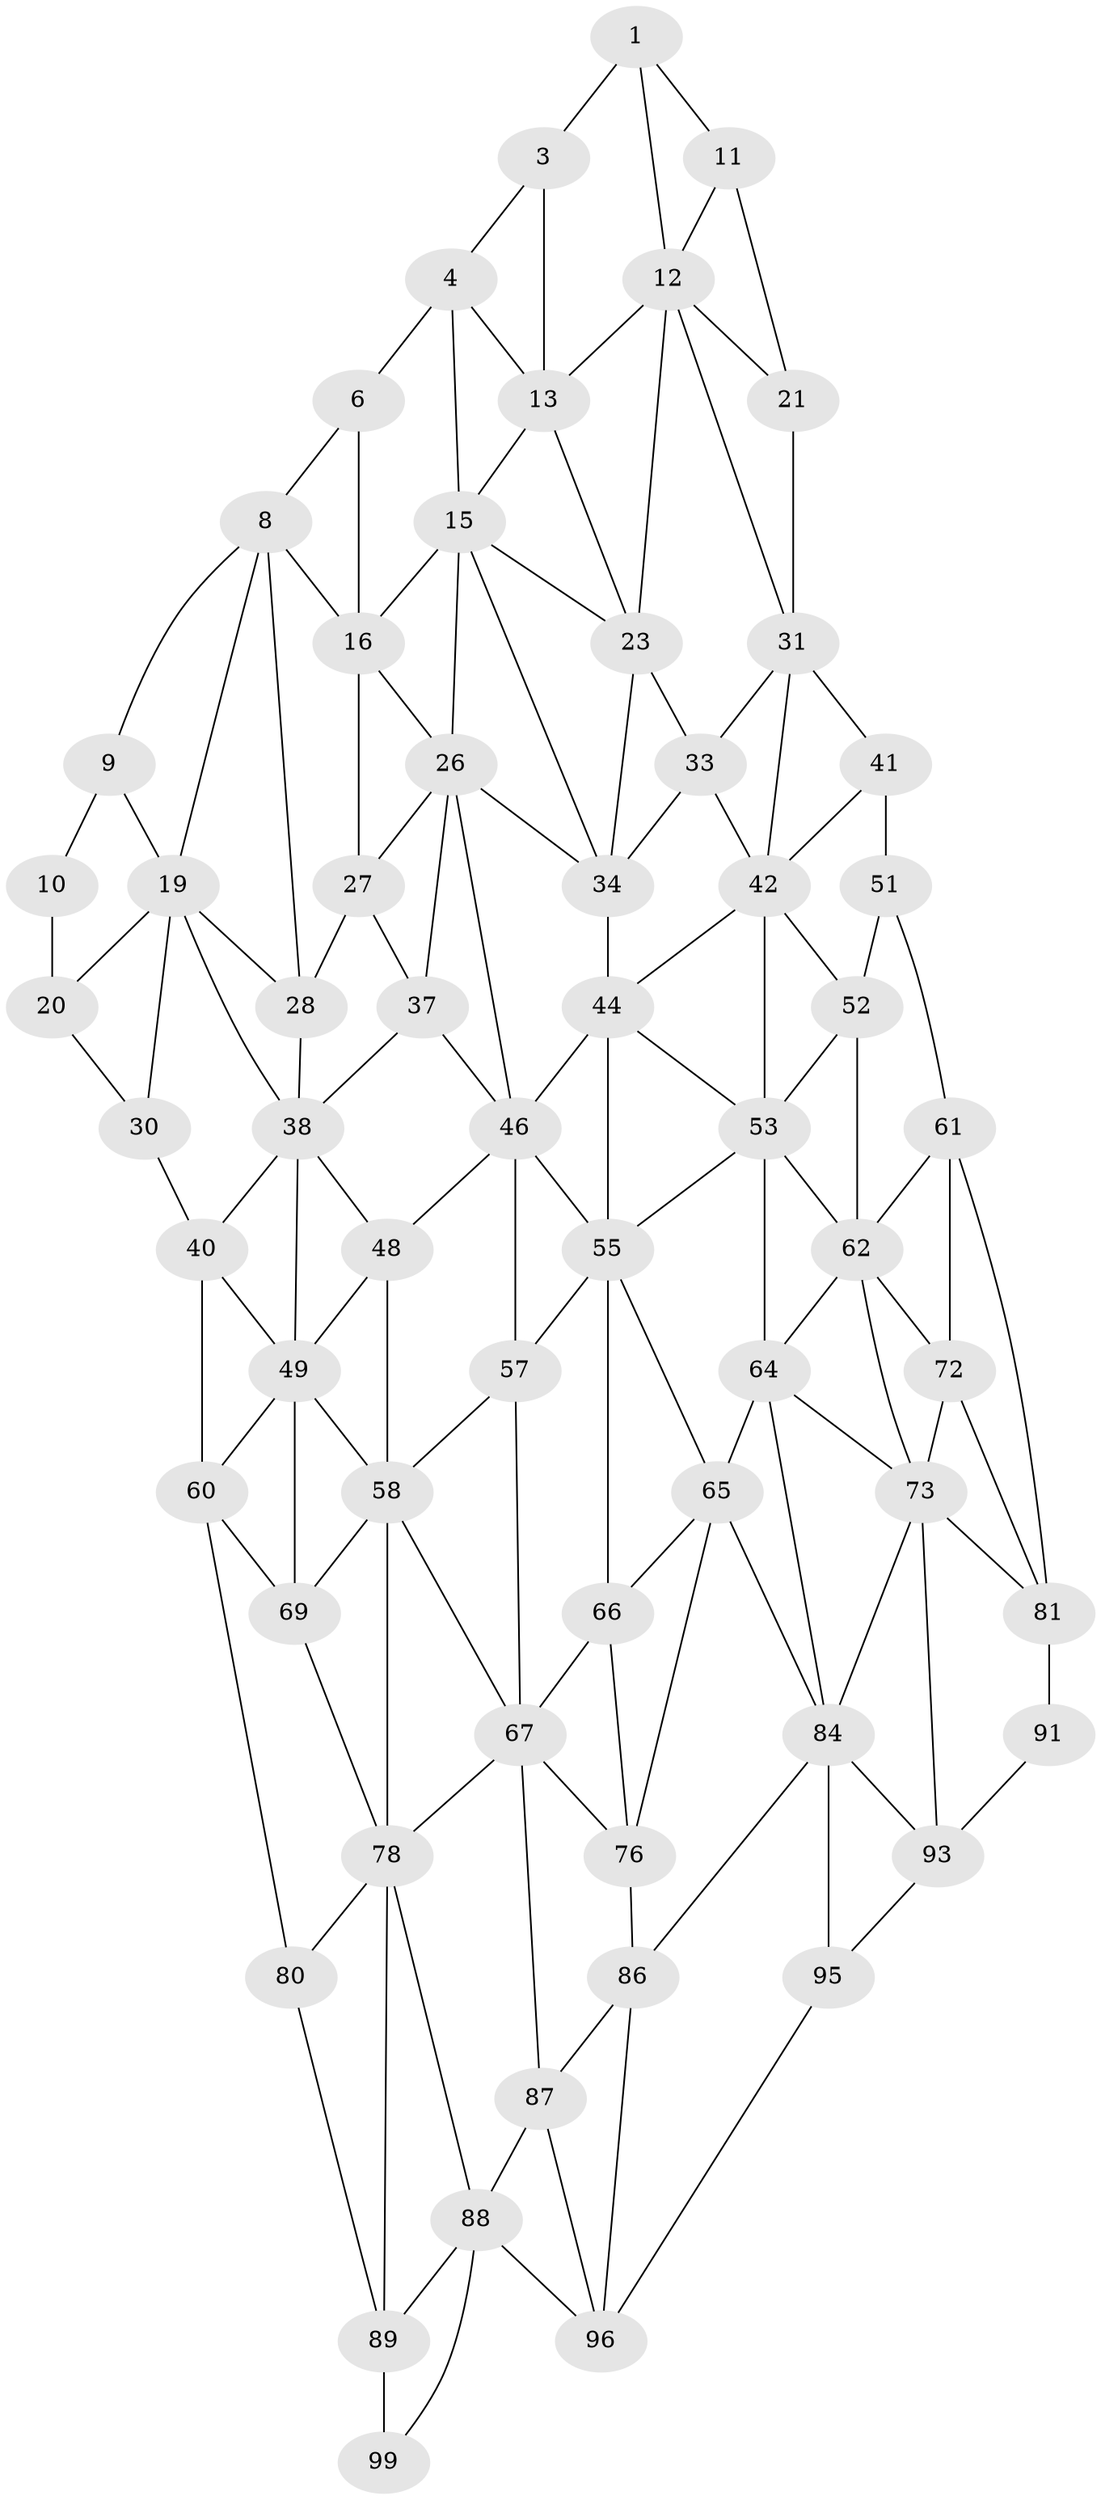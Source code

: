 // original degree distribution, {2: 0.04, 3: 0.32, 4: 0.64}
// Generated by graph-tools (version 1.1) at 2025/11/02/21/25 10:11:12]
// undirected, 62 vertices, 136 edges
graph export_dot {
graph [start="1"]
  node [color=gray90,style=filled];
  1 [super="+2"];
  3;
  4 [super="+5"];
  6 [super="+7"];
  8 [super="+18"];
  9;
  10;
  11;
  12 [super="+22"];
  13 [super="+14"];
  15 [super="+25"];
  16 [super="+17"];
  19 [super="+29"];
  20;
  21;
  23 [super="+24"];
  26 [super="+36"];
  27;
  28;
  30;
  31 [super="+32"];
  33;
  34 [super="+35"];
  37;
  38 [super="+39"];
  40 [super="+50"];
  41;
  42 [super="+43"];
  44 [super="+45"];
  46 [super="+47"];
  48;
  49 [super="+59"];
  51;
  52;
  53 [super="+54"];
  55 [super="+56"];
  57;
  58 [super="+68"];
  60 [super="+70"];
  61 [super="+71"];
  62 [super="+63"];
  64 [super="+74"];
  65 [super="+75"];
  66;
  67 [super="+77"];
  69;
  72;
  73 [super="+83"];
  76;
  78 [super="+79"];
  80;
  81 [super="+82"];
  84 [super="+85"];
  86;
  87;
  88 [super="+98"];
  89 [super="+90"];
  91 [super="+92"];
  93 [super="+94"];
  95;
  96 [super="+97"];
  99 [super="+100"];
  1 -- 11;
  1 -- 3;
  1 -- 12;
  3 -- 13;
  3 -- 4;
  4 -- 13;
  4 -- 6;
  4 -- 15;
  6 -- 16 [weight=2];
  6 -- 8;
  8 -- 9;
  8 -- 19;
  8 -- 28;
  8 -- 16;
  9 -- 19;
  9 -- 10;
  10 -- 20;
  11 -- 21;
  11 -- 12;
  12 -- 13;
  12 -- 23;
  12 -- 21;
  12 -- 31;
  13 -- 23 [weight=2];
  13 -- 15;
  15 -- 16;
  15 -- 26;
  15 -- 23;
  15 -- 34;
  16 -- 26;
  16 -- 27;
  19 -- 20;
  19 -- 28;
  19 -- 30;
  19 -- 38;
  20 -- 30;
  21 -- 31;
  23 -- 33;
  23 -- 34;
  26 -- 27;
  26 -- 37;
  26 -- 46;
  26 -- 34;
  27 -- 37;
  27 -- 28;
  28 -- 38;
  30 -- 40;
  31 -- 41;
  31 -- 33;
  31 -- 42;
  33 -- 34;
  33 -- 42;
  34 -- 44 [weight=2];
  37 -- 38;
  37 -- 46;
  38 -- 48;
  38 -- 40;
  38 -- 49;
  40 -- 49;
  40 -- 60;
  41 -- 51;
  41 -- 42;
  42 -- 52;
  42 -- 44;
  42 -- 53;
  44 -- 53;
  44 -- 46;
  44 -- 55;
  46 -- 48;
  46 -- 57;
  46 -- 55;
  48 -- 58;
  48 -- 49;
  49 -- 58;
  49 -- 60;
  49 -- 69;
  51 -- 61;
  51 -- 52;
  52 -- 62;
  52 -- 53;
  53 -- 64;
  53 -- 55;
  53 -- 62;
  55 -- 65;
  55 -- 57;
  55 -- 66;
  57 -- 67;
  57 -- 58;
  58 -- 67;
  58 -- 69;
  58 -- 78;
  60 -- 80;
  60 -- 69;
  61 -- 62;
  61 -- 72;
  61 -- 81;
  62 -- 72;
  62 -- 64;
  62 -- 73;
  64 -- 65 [weight=2];
  64 -- 73;
  64 -- 84;
  65 -- 66;
  65 -- 76;
  65 -- 84;
  66 -- 76;
  66 -- 67;
  67 -- 76;
  67 -- 78;
  67 -- 87;
  69 -- 78;
  72 -- 73;
  72 -- 81;
  73 -- 84;
  73 -- 93;
  73 -- 81;
  76 -- 86;
  78 -- 88;
  78 -- 80;
  78 -- 89;
  80 -- 89;
  81 -- 91 [weight=2];
  84 -- 86;
  84 -- 95;
  84 -- 93;
  86 -- 96;
  86 -- 87;
  87 -- 88;
  87 -- 96;
  88 -- 89;
  88 -- 99;
  88 -- 96;
  89 -- 99 [weight=2];
  91 -- 93;
  93 -- 95;
  95 -- 96;
}

